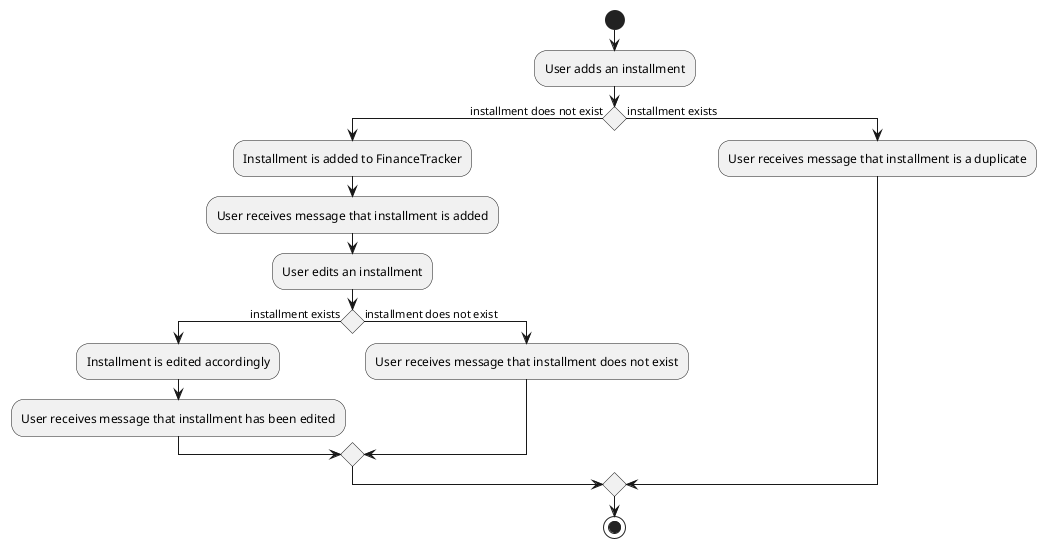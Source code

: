@startuml

start
:User adds an installment;
if () then (installment does not exist)
    :Installment is added to FinanceTracker;
    :User receives message that installment is added;
    :User edits an installment;
    if () then (installment exists)
        :Installment is edited accordingly;
        :User receives message that installment has been edited;
    else (installment does not exist)
        :User receives message that installment does not exist;
    endif
else (installment exists)
    :User receives message that installment is a duplicate;
endif
stop

@enduml
